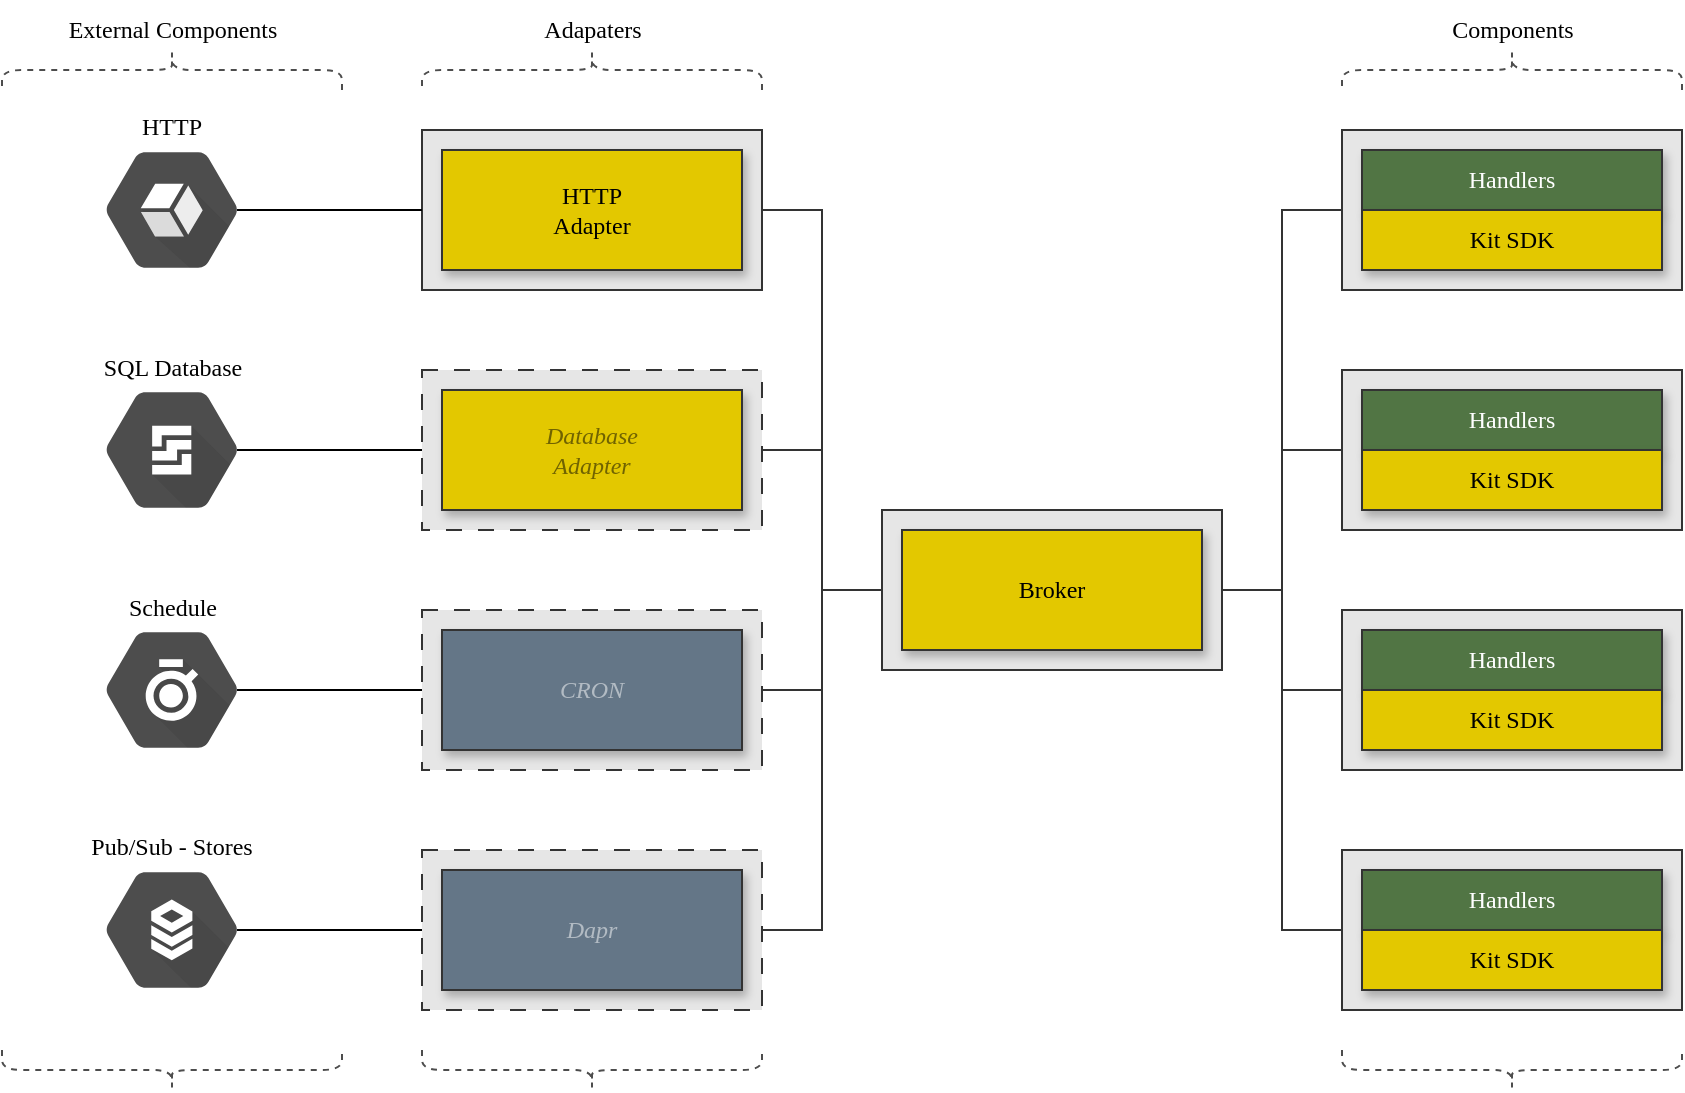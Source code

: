 <mxfile version="22.1.2" type="device">
  <diagram id="suDNTsbO2CK4yOKxJaUv" name="Page-1">
    <mxGraphModel dx="1674" dy="1233" grid="1" gridSize="10" guides="1" tooltips="1" connect="1" arrows="1" fold="1" page="0" pageScale="1" pageWidth="1100" pageHeight="850" background="none" math="0" shadow="0">
      <root>
        <mxCell id="0" />
        <mxCell id="1" parent="0" />
        <mxCell id="orV90MqigAFxg5cfew12-29" value="" style="rounded=0;whiteSpace=wrap;html=1;strokeColor=#333333;fillColor=#E6E6E6;verticalAlign=top;fontFamily=Source Code Pro;fontSize=12;labelPosition=center;verticalLabelPosition=bottom;align=center;spacingLeft=4;sketch=0;fontColor=#000000;labelBackgroundColor=none;fontSource=https%3A%2F%2Ffonts.googleapis.com%2Fcss%3Ffamily%3DSource%2BCode%2BPro;" parent="1" vertex="1">
          <mxGeometry x="1130" y="290" width="170" height="80" as="geometry" />
        </mxCell>
        <mxCell id="Pc061_s3fGXJPYhwyrSY-44" value="" style="rounded=0;whiteSpace=wrap;html=1;strokeColor=#333333;fillColor=#E6E6E6;verticalAlign=top;fontFamily=Source Code Pro;fontSize=12;labelPosition=center;verticalLabelPosition=bottom;align=center;spacingLeft=4;sketch=0;fontColor=#000000;labelBackgroundColor=none;fontSource=https%3A%2F%2Ffonts.googleapis.com%2Fcss%3Ffamily%3DSource%2BCode%2BPro;" parent="1" vertex="1">
          <mxGeometry x="900" y="100" width="170" height="80" as="geometry" />
        </mxCell>
        <mxCell id="Pc061_s3fGXJPYhwyrSY-46" value="HTTP&lt;br&gt;Adapter" style="rounded=0;whiteSpace=wrap;html=1;strokeColor=#333333;fillColor=#e3c800;verticalAlign=middle;fontFamily=Source Code Pro;fontSize=12;fontColor=#000000;shadow=1;labelBackgroundColor=none;fontSource=https%3A%2F%2Ffonts.googleapis.com%2Fcss%3Ffamily%3DSource%2BCode%2BPro;spacingLeft=0;spacingTop=0;spacingBottom=0;spacing=2;" parent="1" vertex="1">
          <mxGeometry x="910" y="110" width="150" height="60" as="geometry" />
        </mxCell>
        <mxCell id="orV90MqigAFxg5cfew12-17" style="edgeStyle=orthogonalEdgeStyle;rounded=0;orthogonalLoop=1;jettySize=auto;html=1;exitX=0.825;exitY=0.5;exitDx=0;exitDy=0;exitPerimeter=0;entryX=0;entryY=0.5;entryDx=0;entryDy=0;fontFamily=Source Code Pro;fontSize=12;fontColor=#000000;endArrow=none;endFill=0;labelBackgroundColor=none;fontSource=https%3A%2F%2Ffonts.googleapis.com%2Fcss%3Ffamily%3DSource%2BCode%2BPro;" parent="1" source="Pc061_s3fGXJPYhwyrSY-49" target="Pc061_s3fGXJPYhwyrSY-44" edge="1">
          <mxGeometry relative="1" as="geometry" />
        </mxCell>
        <mxCell id="Pc061_s3fGXJPYhwyrSY-49" value="HTTP" style="sketch=0;fillColor=#4D4D4D;strokeColor=none;verticalAlign=bottom;labelPosition=center;verticalLabelPosition=top;align=center;spacingTop=0;fontSize=12;fontStyle=0;fontColor=#000000;shape=mxgraph.gcp2.hexIcon;prIcon=stackdriver;rounded=1;shadow=0;glass=0;fontFamily=Source Code Pro;spacingBottom=-10;labelBackgroundColor=none;fontSource=https%3A%2F%2Ffonts.googleapis.com%2Fcss%3Ffamily%3DSource%2BCode%2BPro;" parent="1" vertex="1">
          <mxGeometry x="725" y="97.5" width="100" height="85" as="geometry" />
        </mxCell>
        <mxCell id="orV90MqigAFxg5cfew12-1" value="Pub/Sub - Stores" style="sketch=0;fillColor=#4D4D4D;strokeColor=none;verticalAlign=bottom;labelPosition=center;verticalLabelPosition=top;align=center;spacingTop=0;fontSize=12;fontStyle=0;fontColor=#000000;shape=mxgraph.gcp2.hexIcon;prIcon=cloud_sql;fontFamily=Source Code Pro;spacingBottom=-10;labelBackgroundColor=none;fontSource=https%3A%2F%2Ffonts.googleapis.com%2Fcss%3Ffamily%3DSource%2BCode%2BPro;" parent="1" vertex="1">
          <mxGeometry x="725" y="457.5" width="100" height="85" as="geometry" />
        </mxCell>
        <mxCell id="FIGSMdclTSzzZVXMSy71-37" style="edgeStyle=orthogonalEdgeStyle;rounded=0;orthogonalLoop=1;jettySize=auto;html=1;exitX=0.825;exitY=0.5;exitDx=0;exitDy=0;exitPerimeter=0;entryX=0;entryY=0.5;entryDx=0;entryDy=0;fontFamily=Source Code Pro;fontSource=https%3A%2F%2Ffonts.googleapis.com%2Fcss%3Ffamily%3DSource%2BCode%2BPro;fontSize=12;fontColor=#ffffff;endArrow=none;endFill=0;" parent="1" source="orV90MqigAFxg5cfew12-2" target="FIGSMdclTSzzZVXMSy71-35" edge="1">
          <mxGeometry relative="1" as="geometry" />
        </mxCell>
        <mxCell id="orV90MqigAFxg5cfew12-2" value="SQL Database" style="sketch=0;html=1;fillColor=#4D4D4D;strokeColor=none;verticalAlign=bottom;labelPosition=center;verticalLabelPosition=top;align=center;spacingTop=0;fontSize=12;fontStyle=0;fontColor=#000000;shape=mxgraph.gcp2.hexIcon;prIcon=persistent_disk;fontFamily=Source Code Pro;spacingBottom=-10;labelBackgroundColor=none;fontSource=https%3A%2F%2Ffonts.googleapis.com%2Fcss%3Ffamily%3DSource%2BCode%2BPro;" parent="1" vertex="1">
          <mxGeometry x="725" y="217.5" width="100" height="85" as="geometry" />
        </mxCell>
        <mxCell id="orV90MqigAFxg5cfew12-7" value="" style="rounded=0;whiteSpace=wrap;html=1;strokeColor=#333333;fillColor=#E6E6E6;verticalAlign=top;fontFamily=Source Code Pro;fontSize=12;labelPosition=center;verticalLabelPosition=bottom;align=center;spacingLeft=4;sketch=0;fontColor=#000000;labelBackgroundColor=none;fontSource=https%3A%2F%2Ffonts.googleapis.com%2Fcss%3Ffamily%3DSource%2BCode%2BPro;dashed=1;dashPattern=8 8;" parent="1" vertex="1">
          <mxGeometry x="900" y="340" width="170" height="80" as="geometry" />
        </mxCell>
        <mxCell id="orV90MqigAFxg5cfew12-9" value="CRON" style="rounded=0;whiteSpace=wrap;html=1;strokeColor=#333333;fillColor=#647687;verticalAlign=middle;fontFamily=Source Code Pro;fontSize=12;fontColor=#ffffff;shadow=1;labelBackgroundColor=none;fontSource=https%3A%2F%2Ffonts.googleapis.com%2Fcss%3Ffamily%3DSource%2BCode%2BPro;fontStyle=2;textOpacity=50;" parent="1" vertex="1">
          <mxGeometry x="910" y="350" width="150" height="60" as="geometry" />
        </mxCell>
        <mxCell id="orV90MqigAFxg5cfew12-15" value="Schedule" style="sketch=0;html=1;fillColor=#4D4D4D;strokeColor=none;verticalAlign=bottom;labelPosition=center;verticalLabelPosition=top;align=center;spacingTop=0;fontSize=12;fontStyle=0;fontColor=#000000;shape=mxgraph.gcp2.hexIcon;prIcon=profiler;fontFamily=Source Code Pro;spacingBottom=-10;labelBackgroundColor=none;fontSource=https%3A%2F%2Ffonts.googleapis.com%2Fcss%3Ffamily%3DSource%2BCode%2BPro;" parent="1" vertex="1">
          <mxGeometry x="725" y="337.5" width="100" height="85" as="geometry" />
        </mxCell>
        <mxCell id="orV90MqigAFxg5cfew12-60" style="rounded=0;orthogonalLoop=1;jettySize=auto;html=1;exitX=0;exitY=0.5;exitDx=0;exitDy=0;fontFamily=Source Code Pro;fontSize=12;fontColor=#000000;endArrow=none;endFill=0;strokeColor=#333333;fillColor=#647687;labelBackgroundColor=none;fontSource=https%3A%2F%2Ffonts.googleapis.com%2Fcss%3Ffamily%3DSource%2BCode%2BPro;entryX=1;entryY=0.5;entryDx=0;entryDy=0;edgeStyle=elbowEdgeStyle;" parent="1" source="orV90MqigAFxg5cfew12-54" target="orV90MqigAFxg5cfew12-29" edge="1">
          <mxGeometry relative="1" as="geometry">
            <mxPoint x="1370" y="330" as="targetPoint" />
          </mxGeometry>
        </mxCell>
        <mxCell id="orV90MqigAFxg5cfew12-54" value="" style="rounded=0;whiteSpace=wrap;html=1;strokeColor=#333333;fillColor=#E6E6E6;verticalAlign=bottom;fontFamily=Source Code Pro;fontSize=12;labelPosition=center;verticalLabelPosition=top;align=center;spacingLeft=0;spacingBottom=0;spacingTop=0;sketch=0;fontColor=#000000;labelBackgroundColor=none;fontSource=https%3A%2F%2Ffonts.googleapis.com%2Fcss%3Ffamily%3DSource%2BCode%2BPro;" parent="1" vertex="1">
          <mxGeometry x="1360" y="340" width="170" height="80" as="geometry" />
        </mxCell>
        <mxCell id="orV90MqigAFxg5cfew12-72" value="" style="shape=curlyBracket;whiteSpace=wrap;html=1;rounded=1;shadow=0;dashed=1;labelBackgroundColor=none;sketch=0;fontSize=12;strokeColor=#4D4D4D;strokeWidth=1;fillColor=default;rotation=-90;fontFamily=Source Code Pro;fontColor=#000000;fontSource=https%3A%2F%2Ffonts.googleapis.com%2Fcss%3Ffamily%3DSource%2BCode%2BPro;" parent="1" vertex="1">
          <mxGeometry x="1435" y="485" width="20" height="170" as="geometry" />
        </mxCell>
        <mxCell id="orV90MqigAFxg5cfew12-73" value="Components" style="text;html=1;align=center;verticalAlign=middle;resizable=0;points=[];autosize=1;strokeColor=none;fillColor=none;fontSize=12;fontFamily=Source Code Pro;fontColor=#000000;labelBackgroundColor=none;fontSource=https%3A%2F%2Ffonts.googleapis.com%2Fcss%3Ffamily%3DSource%2BCode%2BPro;" parent="1" vertex="1">
          <mxGeometry x="1395" y="35" width="100" height="30" as="geometry" />
        </mxCell>
        <mxCell id="orV90MqigAFxg5cfew12-74" value="" style="shape=curlyBracket;whiteSpace=wrap;html=1;rounded=1;shadow=0;dashed=1;labelBackgroundColor=none;sketch=0;fontSize=12;strokeColor=#4D4D4D;strokeWidth=1;fillColor=default;rotation=-90;fontFamily=Source Code Pro;fontColor=#000000;fontSource=https%3A%2F%2Ffonts.googleapis.com%2Fcss%3Ffamily%3DSource%2BCode%2BPro;" parent="1" vertex="1">
          <mxGeometry x="975" y="485" width="20" height="170" as="geometry" />
        </mxCell>
        <mxCell id="orV90MqigAFxg5cfew12-75" value="Adapaters" style="text;html=1;align=center;verticalAlign=middle;resizable=0;points=[];autosize=1;strokeColor=none;fillColor=none;fontSize=12;fontFamily=Source Code Pro;fontColor=#000000;labelBackgroundColor=none;fontSource=https%3A%2F%2Ffonts.googleapis.com%2Fcss%3Ffamily%3DSource%2BCode%2BPro;" parent="1" vertex="1">
          <mxGeometry x="940" y="35" width="90" height="30" as="geometry" />
        </mxCell>
        <mxCell id="orV90MqigAFxg5cfew12-82" style="rounded=0;orthogonalLoop=1;jettySize=auto;html=1;exitX=0;exitY=0.5;exitDx=0;exitDy=0;entryX=1;entryY=0.5;entryDx=0;entryDy=0;fontFamily=Source Code Pro;fontSize=12;fontColor=#000000;endArrow=none;endFill=0;strokeColor=#333333;fillColor=#647687;labelBackgroundColor=none;fontSource=https%3A%2F%2Ffonts.googleapis.com%2Fcss%3Ffamily%3DSource%2BCode%2BPro;edgeStyle=elbowEdgeStyle;" parent="1" source="FIGSMdclTSzzZVXMSy71-27" target="orV90MqigAFxg5cfew12-29" edge="1">
          <mxGeometry relative="1" as="geometry">
            <mxPoint x="1380" y="239.25" as="sourcePoint" />
          </mxGeometry>
        </mxCell>
        <mxCell id="orV90MqigAFxg5cfew12-83" value="" style="shape=curlyBracket;whiteSpace=wrap;html=1;rounded=1;shadow=0;dashed=1;labelBackgroundColor=none;sketch=0;fontSize=12;strokeColor=#4D4D4D;strokeWidth=1;fillColor=default;rotation=90;fontFamily=Source Code Pro;fontColor=#000000;fontSource=https%3A%2F%2Ffonts.googleapis.com%2Fcss%3Ffamily%3DSource%2BCode%2BPro;" parent="1" vertex="1">
          <mxGeometry x="1435" y="-15" width="20" height="170" as="geometry" />
        </mxCell>
        <mxCell id="orV90MqigAFxg5cfew12-85" value="" style="shape=curlyBracket;whiteSpace=wrap;html=1;rounded=1;shadow=0;dashed=1;labelBackgroundColor=none;sketch=0;fontSize=12;strokeColor=#4D4D4D;strokeWidth=1;fillColor=default;rotation=-90;fontFamily=Source Code Pro;fontColor=#000000;fontSource=https%3A%2F%2Ffonts.googleapis.com%2Fcss%3Ffamily%3DSource%2BCode%2BPro;" parent="1" vertex="1">
          <mxGeometry x="765" y="485" width="20" height="170" as="geometry" />
        </mxCell>
        <mxCell id="orV90MqigAFxg5cfew12-86" value="External Components" style="text;align=center;verticalAlign=middle;resizable=0;points=[];autosize=1;strokeColor=none;fillColor=none;fontSize=12;fontFamily=Source Code Pro;fontColor=default;labelBackgroundColor=none;fontSource=https%3A%2F%2Ffonts.googleapis.com%2Fcss%3Ffamily%3DSource%2BCode%2BPro;html=1;" parent="1" vertex="1">
          <mxGeometry x="695" y="35" width="160" height="30" as="geometry" />
        </mxCell>
        <mxCell id="orV90MqigAFxg5cfew12-91" value="" style="shape=curlyBracket;whiteSpace=wrap;html=1;rounded=1;shadow=0;dashed=1;labelBackgroundColor=none;sketch=0;fontSize=12;strokeColor=#4D4D4D;strokeWidth=1;fillColor=default;rotation=90;fontFamily=Source Code Pro;fontColor=#000000;fontSource=https%3A%2F%2Ffonts.googleapis.com%2Fcss%3Ffamily%3DSource%2BCode%2BPro;" parent="1" vertex="1">
          <mxGeometry x="975" y="-15" width="20" height="170" as="geometry" />
        </mxCell>
        <mxCell id="orV90MqigAFxg5cfew12-92" value="" style="shape=curlyBracket;whiteSpace=wrap;html=1;rounded=1;shadow=0;dashed=1;labelBackgroundColor=none;sketch=0;fontSize=12;strokeColor=#4D4D4D;strokeWidth=1;fillColor=default;rotation=90;fontFamily=Source Code Pro;fontColor=#000000;fontSource=https%3A%2F%2Ffonts.googleapis.com%2Fcss%3Ffamily%3DSource%2BCode%2BPro;" parent="1" vertex="1">
          <mxGeometry x="765" y="-15" width="20" height="170" as="geometry" />
        </mxCell>
        <mxCell id="FIGSMdclTSzzZVXMSy71-13" style="rounded=0;orthogonalLoop=1;jettySize=auto;html=1;entryX=1;entryY=0.5;entryDx=0;entryDy=0;fontFamily=Source Code Pro;fontSize=12;fontColor=#000000;endArrow=none;endFill=0;strokeColor=#333333;fillColor=#647687;labelBackgroundColor=none;fontSource=https%3A%2F%2Ffonts.googleapis.com%2Fcss%3Ffamily%3DSource%2BCode%2BPro;exitX=0;exitY=0.5;exitDx=0;exitDy=0;edgeStyle=elbowEdgeStyle;" parent="1" source="FIGSMdclTSzzZVXMSy71-21" target="orV90MqigAFxg5cfew12-29" edge="1">
          <mxGeometry relative="1" as="geometry">
            <mxPoint x="1330" y="420" as="sourcePoint" />
            <mxPoint x="1310" y="320" as="targetPoint" />
          </mxGeometry>
        </mxCell>
        <mxCell id="FIGSMdclTSzzZVXMSy71-14" value="Handlers" style="rounded=0;whiteSpace=wrap;html=1;strokeColor=#333333;fillColor=#517544;verticalAlign=middle;fontFamily=Source Code Pro;fontSize=12;shadow=1;labelBackgroundColor=none;fontSource=https%3A%2F%2Ffonts.googleapis.com%2Fcss%3Ffamily%3DSource%2BCode%2BPro;fontColor=#ffffff;" parent="1" vertex="1">
          <mxGeometry x="1370" y="350" width="150" height="30" as="geometry" />
        </mxCell>
        <mxCell id="FIGSMdclTSzzZVXMSy71-15" value="Kit SDK" style="rounded=0;whiteSpace=wrap;html=1;strokeColor=#333333;fillColor=#e3c800;verticalAlign=middle;fontFamily=Source Code Pro;fontSize=12;horizontal=1;spacingLeft=0;spacingTop=0;spacingBottom=0;spacing=2;shadow=1;labelBackgroundColor=none;fontSource=https%3A%2F%2Ffonts.googleapis.com%2Fcss%3Ffamily%3DSource%2BCode%2BPro;fontColor=#000000;" parent="1" vertex="1">
          <mxGeometry x="1370.004" y="380" width="150" height="30" as="geometry" />
        </mxCell>
        <mxCell id="FIGSMdclTSzzZVXMSy71-21" value="" style="rounded=0;whiteSpace=wrap;html=1;strokeColor=#333333;fillColor=#E6E6E6;verticalAlign=bottom;fontFamily=Source Code Pro;fontSize=12;labelPosition=center;verticalLabelPosition=top;align=center;spacingLeft=0;spacingBottom=0;spacingTop=0;sketch=0;fontColor=#000000;labelBackgroundColor=none;fontSource=https%3A%2F%2Ffonts.googleapis.com%2Fcss%3Ffamily%3DSource%2BCode%2BPro;" parent="1" vertex="1">
          <mxGeometry x="1360" y="460" width="170" height="80" as="geometry" />
        </mxCell>
        <mxCell id="FIGSMdclTSzzZVXMSy71-22" value="Handlers" style="rounded=0;whiteSpace=wrap;html=1;strokeColor=#333333;fillColor=#517544;verticalAlign=middle;fontFamily=Source Code Pro;fontSize=12;shadow=1;labelBackgroundColor=none;fontSource=https%3A%2F%2Ffonts.googleapis.com%2Fcss%3Ffamily%3DSource%2BCode%2BPro;fontColor=#ffffff;" parent="1" vertex="1">
          <mxGeometry x="1370" y="470" width="150" height="30" as="geometry" />
        </mxCell>
        <mxCell id="FIGSMdclTSzzZVXMSy71-23" value="Kit SDK" style="rounded=0;whiteSpace=wrap;html=1;strokeColor=#333333;fillColor=#e3c800;verticalAlign=middle;fontFamily=Source Code Pro;fontSize=12;horizontal=1;spacingLeft=0;spacingTop=0;spacingBottom=0;spacing=2;shadow=1;labelBackgroundColor=none;fontSource=https%3A%2F%2Ffonts.googleapis.com%2Fcss%3Ffamily%3DSource%2BCode%2BPro;fontColor=#000000;" parent="1" vertex="1">
          <mxGeometry x="1370.004" y="500" width="150" height="30" as="geometry" />
        </mxCell>
        <mxCell id="FIGSMdclTSzzZVXMSy71-27" value="" style="rounded=0;whiteSpace=wrap;html=1;strokeColor=#333333;fillColor=#E6E6E6;verticalAlign=bottom;fontFamily=Source Code Pro;fontSize=12;labelPosition=center;verticalLabelPosition=top;align=center;spacingLeft=0;spacingBottom=0;spacingTop=0;sketch=0;fontColor=#000000;labelBackgroundColor=none;fontSource=https%3A%2F%2Ffonts.googleapis.com%2Fcss%3Ffamily%3DSource%2BCode%2BPro;" parent="1" vertex="1">
          <mxGeometry x="1360" y="220" width="170" height="80" as="geometry" />
        </mxCell>
        <mxCell id="FIGSMdclTSzzZVXMSy71-28" value="Handlers" style="rounded=0;whiteSpace=wrap;html=1;strokeColor=#333333;fillColor=#517544;verticalAlign=middle;fontFamily=Source Code Pro;fontSize=12;shadow=1;labelBackgroundColor=none;fontSource=https%3A%2F%2Ffonts.googleapis.com%2Fcss%3Ffamily%3DSource%2BCode%2BPro;fontColor=#ffffff;" parent="1" vertex="1">
          <mxGeometry x="1370" y="230" width="150" height="30" as="geometry" />
        </mxCell>
        <mxCell id="FIGSMdclTSzzZVXMSy71-29" value="Kit SDK" style="rounded=0;whiteSpace=wrap;html=1;strokeColor=#333333;fillColor=#e3c800;verticalAlign=middle;fontFamily=Source Code Pro;fontSize=12;horizontal=1;spacingLeft=0;spacingTop=0;spacingBottom=0;spacing=2;shadow=1;labelBackgroundColor=none;fontSource=https%3A%2F%2Ffonts.googleapis.com%2Fcss%3Ffamily%3DSource%2BCode%2BPro;fontColor=#000000;" parent="1" vertex="1">
          <mxGeometry x="1370.004" y="260" width="150" height="30" as="geometry" />
        </mxCell>
        <mxCell id="FIGSMdclTSzzZVXMSy71-32" value="" style="rounded=0;whiteSpace=wrap;html=1;strokeColor=#333333;fillColor=#E6E6E6;verticalAlign=top;fontFamily=Source Code Pro;fontSize=12;labelPosition=center;verticalLabelPosition=bottom;align=center;spacingLeft=4;sketch=0;fontColor=#000000;labelBackgroundColor=none;fontSource=https%3A%2F%2Ffonts.googleapis.com%2Fcss%3Ffamily%3DSource%2BCode%2BPro;dashed=1;dashPattern=8 8;" parent="1" vertex="1">
          <mxGeometry x="900" y="460" width="170" height="80" as="geometry" />
        </mxCell>
        <mxCell id="FIGSMdclTSzzZVXMSy71-33" value="Dapr" style="rounded=0;whiteSpace=wrap;html=1;strokeColor=#333333;fillColor=#647687;verticalAlign=middle;fontFamily=Source Code Pro;fontSize=12;fontColor=#ffffff;shadow=1;labelBackgroundColor=none;fontSource=https%3A%2F%2Ffonts.googleapis.com%2Fcss%3Ffamily%3DSource%2BCode%2BPro;fontStyle=2;textOpacity=50;" parent="1" vertex="1">
          <mxGeometry x="910" y="470" width="150" height="60" as="geometry" />
        </mxCell>
        <mxCell id="FIGSMdclTSzzZVXMSy71-35" value="" style="rounded=0;whiteSpace=wrap;html=1;strokeColor=#333333;fillColor=#E6E6E6;verticalAlign=top;fontFamily=Source Code Pro;fontSize=12;labelPosition=center;verticalLabelPosition=bottom;align=center;spacingLeft=4;sketch=0;dashed=1;fontColor=#000000;labelBackgroundColor=none;fontSource=https%3A%2F%2Ffonts.googleapis.com%2Fcss%3Ffamily%3DSource%2BCode%2BPro;dashPattern=8 8;" parent="1" vertex="1">
          <mxGeometry x="900" y="220" width="170" height="80" as="geometry" />
        </mxCell>
        <mxCell id="FIGSMdclTSzzZVXMSy71-36" value="Database&lt;br&gt;Adapter" style="rounded=0;whiteSpace=wrap;html=1;strokeColor=#333333;fillColor=#e3c800;verticalAlign=middle;fontFamily=Source Code Pro;fontSize=12;fontColor=#000000;spacingLeft=0;spacingTop=0;spacingBottom=0;spacing=2;shadow=1;labelBackgroundColor=none;fontSource=https%3A%2F%2Ffonts.googleapis.com%2Fcss%3Ffamily%3DSource%2BCode%2BPro;fontStyle=2;textOpacity=50;" parent="1" vertex="1">
          <mxGeometry x="910" y="230" width="150" height="60" as="geometry" />
        </mxCell>
        <mxCell id="FIGSMdclTSzzZVXMSy71-39" style="edgeStyle=orthogonalEdgeStyle;rounded=0;orthogonalLoop=1;jettySize=auto;html=1;exitX=0.825;exitY=0.5;exitDx=0;exitDy=0;exitPerimeter=0;entryX=0;entryY=0.5;entryDx=0;entryDy=0;fontFamily=Source Code Pro;fontSource=https%3A%2F%2Ffonts.googleapis.com%2Fcss%3Ffamily%3DSource%2BCode%2BPro;fontSize=12;fontColor=#ffffff;endArrow=none;endFill=0;" parent="1" source="orV90MqigAFxg5cfew12-15" target="orV90MqigAFxg5cfew12-7" edge="1">
          <mxGeometry relative="1" as="geometry">
            <mxPoint x="738" y="250" as="sourcePoint" />
            <mxPoint x="870" y="250" as="targetPoint" />
          </mxGeometry>
        </mxCell>
        <mxCell id="FIGSMdclTSzzZVXMSy71-40" style="edgeStyle=orthogonalEdgeStyle;rounded=0;orthogonalLoop=1;jettySize=auto;html=1;exitX=0.825;exitY=0.5;exitDx=0;exitDy=0;exitPerimeter=0;entryX=0;entryY=0.5;entryDx=0;entryDy=0;fontFamily=Source Code Pro;fontSource=https%3A%2F%2Ffonts.googleapis.com%2Fcss%3Ffamily%3DSource%2BCode%2BPro;fontSize=12;fontColor=#ffffff;endArrow=none;endFill=0;" parent="1" source="orV90MqigAFxg5cfew12-1" target="FIGSMdclTSzzZVXMSy71-32" edge="1">
          <mxGeometry relative="1" as="geometry">
            <mxPoint x="748" y="240" as="sourcePoint" />
            <mxPoint x="880" y="240" as="targetPoint" />
          </mxGeometry>
        </mxCell>
        <mxCell id="FIGSMdclTSzzZVXMSy71-41" value="" style="rounded=0;whiteSpace=wrap;html=1;strokeColor=#333333;fillColor=#E6E6E6;verticalAlign=bottom;fontFamily=Source Code Pro;fontSize=12;labelPosition=center;verticalLabelPosition=top;align=center;spacingLeft=0;spacingBottom=0;spacingTop=0;sketch=0;fontColor=#000000;labelBackgroundColor=none;fontSource=https%3A%2F%2Ffonts.googleapis.com%2Fcss%3Ffamily%3DSource%2BCode%2BPro;" parent="1" vertex="1">
          <mxGeometry x="1360" y="100" width="170" height="80" as="geometry" />
        </mxCell>
        <mxCell id="FIGSMdclTSzzZVXMSy71-42" value="Handlers" style="rounded=0;whiteSpace=wrap;html=1;strokeColor=#333333;fillColor=#517544;verticalAlign=middle;fontFamily=Source Code Pro;fontSize=12;shadow=1;labelBackgroundColor=none;fontSource=https%3A%2F%2Ffonts.googleapis.com%2Fcss%3Ffamily%3DSource%2BCode%2BPro;fontColor=#ffffff;" parent="1" vertex="1">
          <mxGeometry x="1370" y="110" width="150" height="30" as="geometry" />
        </mxCell>
        <mxCell id="FIGSMdclTSzzZVXMSy71-43" value="Kit SDK" style="rounded=0;whiteSpace=wrap;html=1;strokeColor=#333333;fillColor=#e3c800;verticalAlign=middle;fontFamily=Source Code Pro;fontSize=12;horizontal=1;spacingLeft=0;spacingTop=0;spacingBottom=0;spacing=2;shadow=1;labelBackgroundColor=none;fontSource=https%3A%2F%2Ffonts.googleapis.com%2Fcss%3Ffamily%3DSource%2BCode%2BPro;fontColor=#000000;" parent="1" vertex="1">
          <mxGeometry x="1370.004" y="140" width="150" height="30" as="geometry" />
        </mxCell>
        <mxCell id="FIGSMdclTSzzZVXMSy71-44" style="rounded=0;orthogonalLoop=1;jettySize=auto;html=1;exitX=0;exitY=0.5;exitDx=0;exitDy=0;entryX=1;entryY=0.5;entryDx=0;entryDy=0;fontFamily=Source Code Pro;fontSize=12;fontColor=#000000;endArrow=none;endFill=0;strokeColor=#333333;fillColor=#647687;labelBackgroundColor=none;fontSource=https%3A%2F%2Ffonts.googleapis.com%2Fcss%3Ffamily%3DSource%2BCode%2BPro;edgeStyle=elbowEdgeStyle;" parent="1" source="FIGSMdclTSzzZVXMSy71-41" target="orV90MqigAFxg5cfew12-29" edge="1">
          <mxGeometry relative="1" as="geometry">
            <mxPoint x="1390" y="270" as="sourcePoint" />
            <mxPoint x="1310" y="320" as="targetPoint" />
          </mxGeometry>
        </mxCell>
        <mxCell id="FIGSMdclTSzzZVXMSy71-45" style="rounded=0;orthogonalLoop=1;jettySize=auto;html=1;exitX=1;exitY=0.5;exitDx=0;exitDy=0;entryX=0;entryY=0.5;entryDx=0;entryDy=0;fontFamily=Source Code Pro;fontSize=12;fontColor=#000000;endArrow=none;endFill=0;strokeColor=#333333;fillColor=#647687;labelBackgroundColor=none;fontSource=https%3A%2F%2Ffonts.googleapis.com%2Fcss%3Ffamily%3DSource%2BCode%2BPro;edgeStyle=elbowEdgeStyle;" parent="1" source="Pc061_s3fGXJPYhwyrSY-44" target="orV90MqigAFxg5cfew12-29" edge="1">
          <mxGeometry relative="1" as="geometry">
            <mxPoint x="1390" y="170" as="sourcePoint" />
            <mxPoint x="1310" y="290" as="targetPoint" />
          </mxGeometry>
        </mxCell>
        <mxCell id="FIGSMdclTSzzZVXMSy71-46" style="rounded=0;orthogonalLoop=1;jettySize=auto;html=1;exitX=0;exitY=0.5;exitDx=0;exitDy=0;entryX=1;entryY=0.5;entryDx=0;entryDy=0;fontFamily=Source Code Pro;fontSize=12;fontColor=#000000;endArrow=none;endFill=0;strokeColor=#333333;fillColor=#647687;labelBackgroundColor=none;fontSource=https%3A%2F%2Ffonts.googleapis.com%2Fcss%3Ffamily%3DSource%2BCode%2BPro;edgeStyle=elbowEdgeStyle;" parent="1" source="orV90MqigAFxg5cfew12-29" target="FIGSMdclTSzzZVXMSy71-32" edge="1">
          <mxGeometry relative="1" as="geometry">
            <mxPoint x="1400" y="180" as="sourcePoint" />
            <mxPoint x="1320" y="300" as="targetPoint" />
          </mxGeometry>
        </mxCell>
        <mxCell id="FIGSMdclTSzzZVXMSy71-47" style="rounded=0;orthogonalLoop=1;jettySize=auto;html=1;entryX=0;entryY=0.5;entryDx=0;entryDy=0;fontFamily=Source Code Pro;fontSize=12;fontColor=#000000;endArrow=none;endFill=0;strokeColor=#333333;fillColor=#647687;labelBackgroundColor=none;fontSource=https%3A%2F%2Ffonts.googleapis.com%2Fcss%3Ffamily%3DSource%2BCode%2BPro;exitX=1;exitY=0.5;exitDx=0;exitDy=0;edgeStyle=elbowEdgeStyle;" parent="1" source="orV90MqigAFxg5cfew12-7" target="orV90MqigAFxg5cfew12-29" edge="1">
          <mxGeometry relative="1" as="geometry">
            <mxPoint x="1410" y="190" as="sourcePoint" />
            <mxPoint x="1330" y="310" as="targetPoint" />
          </mxGeometry>
        </mxCell>
        <mxCell id="FIGSMdclTSzzZVXMSy71-48" style="rounded=0;orthogonalLoop=1;jettySize=auto;html=1;exitX=1;exitY=0.5;exitDx=0;exitDy=0;entryX=0;entryY=0.5;entryDx=0;entryDy=0;fontFamily=Source Code Pro;fontSize=12;fontColor=#000000;endArrow=none;endFill=0;strokeColor=#333333;fillColor=#647687;labelBackgroundColor=none;fontSource=https%3A%2F%2Ffonts.googleapis.com%2Fcss%3Ffamily%3DSource%2BCode%2BPro;edgeStyle=elbowEdgeStyle;" parent="1" source="FIGSMdclTSzzZVXMSy71-35" target="orV90MqigAFxg5cfew12-29" edge="1">
          <mxGeometry relative="1" as="geometry">
            <mxPoint x="1420" y="200" as="sourcePoint" />
            <mxPoint x="1340" y="320" as="targetPoint" />
          </mxGeometry>
        </mxCell>
        <mxCell id="FIGSMdclTSzzZVXMSy71-52" value="Broker" style="rounded=0;whiteSpace=wrap;html=1;strokeColor=#333333;fillColor=#e3c800;verticalAlign=middle;fontFamily=Source Code Pro;fontSize=12;fontColor=#000000;shadow=1;labelBackgroundColor=none;fontSource=https%3A%2F%2Ffonts.googleapis.com%2Fcss%3Ffamily%3DSource%2BCode%2BPro;spacingLeft=0;spacingTop=0;spacingBottom=0;spacing=2;" parent="1" vertex="1">
          <mxGeometry x="1140" y="300" width="150" height="60" as="geometry" />
        </mxCell>
      </root>
    </mxGraphModel>
  </diagram>
</mxfile>
